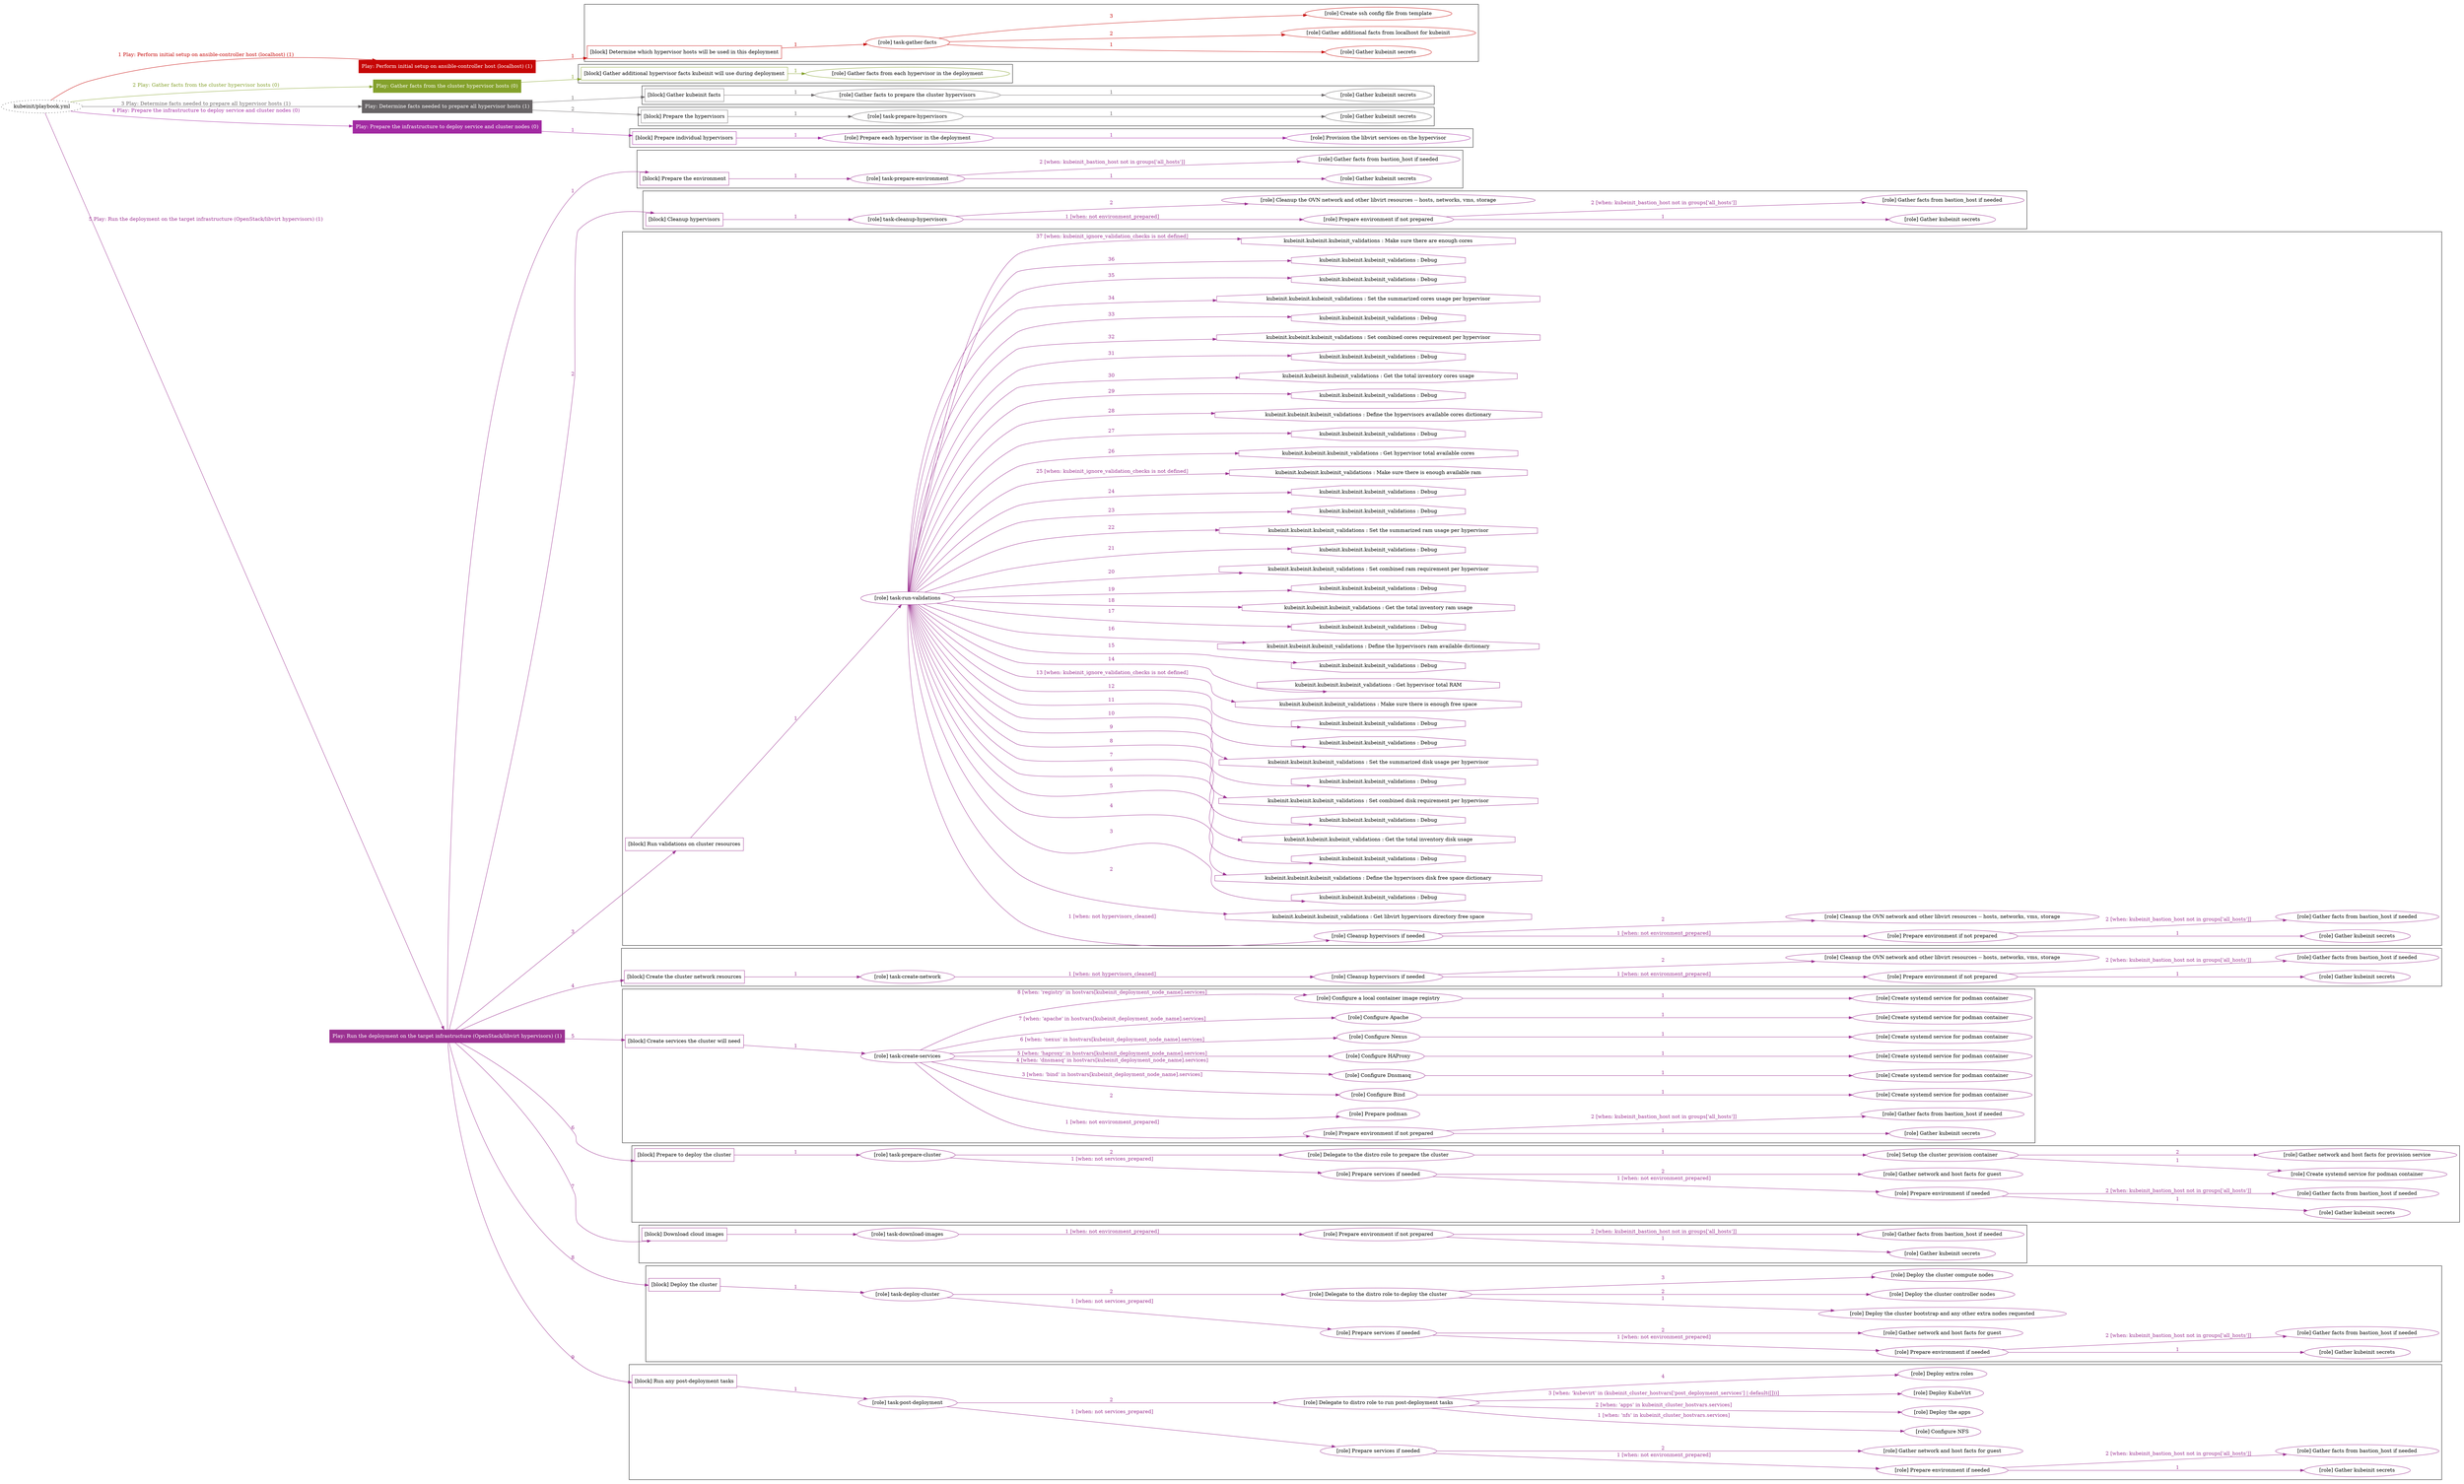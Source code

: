 digraph {
	graph [concentrate=true ordering=in rankdir=LR ratio=fill]
	edge [esep=5 sep=10]
	"kubeinit/playbook.yml" [URL="/home/runner/work/kubeinit/kubeinit/kubeinit/playbook.yml" id=playbook_6e7f930f style=dotted]
	"kubeinit/playbook.yml" -> play_36f87395 [label="1 Play: Perform initial setup on ansible-controller host (localhost) (1)" color="#c60606" fontcolor="#c60606" id=edge_play_36f87395 labeltooltip="1 Play: Perform initial setup on ansible-controller host (localhost) (1)" tooltip="1 Play: Perform initial setup on ansible-controller host (localhost) (1)"]
	subgraph "Play: Perform initial setup on ansible-controller host (localhost) (1)" {
		play_36f87395 [label="Play: Perform initial setup on ansible-controller host (localhost) (1)" URL="/home/runner/work/kubeinit/kubeinit/kubeinit/playbook.yml" color="#c60606" fontcolor="#ffffff" id=play_36f87395 shape=box style=filled tooltip=localhost]
		play_36f87395 -> block_3c118b7f [label=1 color="#c60606" fontcolor="#c60606" id=edge_block_3c118b7f labeltooltip=1 tooltip=1]
		subgraph cluster_block_3c118b7f {
			block_3c118b7f [label="[block] Determine which hypervisor hosts will be used in this deployment" URL="/home/runner/work/kubeinit/kubeinit/kubeinit/playbook.yml" color="#c60606" id=block_3c118b7f labeltooltip="Determine which hypervisor hosts will be used in this deployment" shape=box tooltip="Determine which hypervisor hosts will be used in this deployment"]
			block_3c118b7f -> role_aebfb163 [label="1 " color="#c60606" fontcolor="#c60606" id=edge_role_aebfb163 labeltooltip="1 " tooltip="1 "]
			subgraph "task-gather-facts" {
				role_aebfb163 [label="[role] task-gather-facts" URL="/home/runner/work/kubeinit/kubeinit/kubeinit/playbook.yml" color="#c60606" id=role_aebfb163 tooltip="task-gather-facts"]
				role_aebfb163 -> role_c3cab142 [label="1 " color="#c60606" fontcolor="#c60606" id=edge_role_c3cab142 labeltooltip="1 " tooltip="1 "]
				subgraph "Gather kubeinit secrets" {
					role_c3cab142 [label="[role] Gather kubeinit secrets" URL="/home/runner/.ansible/collections/ansible_collections/kubeinit/kubeinit/roles/kubeinit_prepare/tasks/build_hypervisors_group.yml" color="#c60606" id=role_c3cab142 tooltip="Gather kubeinit secrets"]
				}
				role_aebfb163 -> role_17c4b22e [label="2 " color="#c60606" fontcolor="#c60606" id=edge_role_17c4b22e labeltooltip="2 " tooltip="2 "]
				subgraph "Gather additional facts from localhost for kubeinit" {
					role_17c4b22e [label="[role] Gather additional facts from localhost for kubeinit" URL="/home/runner/.ansible/collections/ansible_collections/kubeinit/kubeinit/roles/kubeinit_prepare/tasks/build_hypervisors_group.yml" color="#c60606" id=role_17c4b22e tooltip="Gather additional facts from localhost for kubeinit"]
				}
				role_aebfb163 -> role_4af0ac07 [label="3 " color="#c60606" fontcolor="#c60606" id=edge_role_4af0ac07 labeltooltip="3 " tooltip="3 "]
				subgraph "Create ssh config file from template" {
					role_4af0ac07 [label="[role] Create ssh config file from template" URL="/home/runner/.ansible/collections/ansible_collections/kubeinit/kubeinit/roles/kubeinit_prepare/tasks/build_hypervisors_group.yml" color="#c60606" id=role_4af0ac07 tooltip="Create ssh config file from template"]
				}
			}
		}
	}
	"kubeinit/playbook.yml" -> play_fc17ccab [label="2 Play: Gather facts from the cluster hypervisor hosts (0)" color="#84a12b" fontcolor="#84a12b" id=edge_play_fc17ccab labeltooltip="2 Play: Gather facts from the cluster hypervisor hosts (0)" tooltip="2 Play: Gather facts from the cluster hypervisor hosts (0)"]
	subgraph "Play: Gather facts from the cluster hypervisor hosts (0)" {
		play_fc17ccab [label="Play: Gather facts from the cluster hypervisor hosts (0)" URL="/home/runner/work/kubeinit/kubeinit/kubeinit/playbook.yml" color="#84a12b" fontcolor="#ffffff" id=play_fc17ccab shape=box style=filled tooltip="Play: Gather facts from the cluster hypervisor hosts (0)"]
		play_fc17ccab -> block_5dcf1536 [label=1 color="#84a12b" fontcolor="#84a12b" id=edge_block_5dcf1536 labeltooltip=1 tooltip=1]
		subgraph cluster_block_5dcf1536 {
			block_5dcf1536 [label="[block] Gather additional hypervisor facts kubeinit will use during deployment" URL="/home/runner/work/kubeinit/kubeinit/kubeinit/playbook.yml" color="#84a12b" id=block_5dcf1536 labeltooltip="Gather additional hypervisor facts kubeinit will use during deployment" shape=box tooltip="Gather additional hypervisor facts kubeinit will use during deployment"]
			block_5dcf1536 -> role_7267a176 [label="1 " color="#84a12b" fontcolor="#84a12b" id=edge_role_7267a176 labeltooltip="1 " tooltip="1 "]
			subgraph "Gather facts from each hypervisor in the deployment" {
				role_7267a176 [label="[role] Gather facts from each hypervisor in the deployment" URL="/home/runner/work/kubeinit/kubeinit/kubeinit/playbook.yml" color="#84a12b" id=role_7267a176 tooltip="Gather facts from each hypervisor in the deployment"]
			}
		}
	}
	"kubeinit/playbook.yml" -> play_ad5ed593 [label="3 Play: Determine facts needed to prepare all hypervisor hosts (1)" color="#686466" fontcolor="#686466" id=edge_play_ad5ed593 labeltooltip="3 Play: Determine facts needed to prepare all hypervisor hosts (1)" tooltip="3 Play: Determine facts needed to prepare all hypervisor hosts (1)"]
	subgraph "Play: Determine facts needed to prepare all hypervisor hosts (1)" {
		play_ad5ed593 [label="Play: Determine facts needed to prepare all hypervisor hosts (1)" URL="/home/runner/work/kubeinit/kubeinit/kubeinit/playbook.yml" color="#686466" fontcolor="#ffffff" id=play_ad5ed593 shape=box style=filled tooltip=localhost]
		play_ad5ed593 -> block_bc5b770a [label=1 color="#686466" fontcolor="#686466" id=edge_block_bc5b770a labeltooltip=1 tooltip=1]
		subgraph cluster_block_bc5b770a {
			block_bc5b770a [label="[block] Gather kubeinit facts" URL="/home/runner/work/kubeinit/kubeinit/kubeinit/playbook.yml" color="#686466" id=block_bc5b770a labeltooltip="Gather kubeinit facts" shape=box tooltip="Gather kubeinit facts"]
			block_bc5b770a -> role_da09f96b [label="1 " color="#686466" fontcolor="#686466" id=edge_role_da09f96b labeltooltip="1 " tooltip="1 "]
			subgraph "Gather facts to prepare the cluster hypervisors" {
				role_da09f96b [label="[role] Gather facts to prepare the cluster hypervisors" URL="/home/runner/work/kubeinit/kubeinit/kubeinit/playbook.yml" color="#686466" id=role_da09f96b tooltip="Gather facts to prepare the cluster hypervisors"]
				role_da09f96b -> role_0f7ac655 [label="1 " color="#686466" fontcolor="#686466" id=edge_role_0f7ac655 labeltooltip="1 " tooltip="1 "]
				subgraph "Gather kubeinit secrets" {
					role_0f7ac655 [label="[role] Gather kubeinit secrets" URL="/home/runner/.ansible/collections/ansible_collections/kubeinit/kubeinit/roles/kubeinit_prepare/tasks/gather_kubeinit_facts.yml" color="#686466" id=role_0f7ac655 tooltip="Gather kubeinit secrets"]
				}
			}
		}
		play_ad5ed593 -> block_fa38dd4e [label=2 color="#686466" fontcolor="#686466" id=edge_block_fa38dd4e labeltooltip=2 tooltip=2]
		subgraph cluster_block_fa38dd4e {
			block_fa38dd4e [label="[block] Prepare the hypervisors" URL="/home/runner/work/kubeinit/kubeinit/kubeinit/playbook.yml" color="#686466" id=block_fa38dd4e labeltooltip="Prepare the hypervisors" shape=box tooltip="Prepare the hypervisors"]
			block_fa38dd4e -> role_b762a4c8 [label="1 " color="#686466" fontcolor="#686466" id=edge_role_b762a4c8 labeltooltip="1 " tooltip="1 "]
			subgraph "task-prepare-hypervisors" {
				role_b762a4c8 [label="[role] task-prepare-hypervisors" URL="/home/runner/work/kubeinit/kubeinit/kubeinit/playbook.yml" color="#686466" id=role_b762a4c8 tooltip="task-prepare-hypervisors"]
				role_b762a4c8 -> role_448826f4 [label="1 " color="#686466" fontcolor="#686466" id=edge_role_448826f4 labeltooltip="1 " tooltip="1 "]
				subgraph "Gather kubeinit secrets" {
					role_448826f4 [label="[role] Gather kubeinit secrets" URL="/home/runner/.ansible/collections/ansible_collections/kubeinit/kubeinit/roles/kubeinit_prepare/tasks/gather_kubeinit_facts.yml" color="#686466" id=role_448826f4 tooltip="Gather kubeinit secrets"]
				}
			}
		}
	}
	"kubeinit/playbook.yml" -> play_2d81c443 [label="4 Play: Prepare the infrastructure to deploy service and cluster nodes (0)" color="#a22aa2" fontcolor="#a22aa2" id=edge_play_2d81c443 labeltooltip="4 Play: Prepare the infrastructure to deploy service and cluster nodes (0)" tooltip="4 Play: Prepare the infrastructure to deploy service and cluster nodes (0)"]
	subgraph "Play: Prepare the infrastructure to deploy service and cluster nodes (0)" {
		play_2d81c443 [label="Play: Prepare the infrastructure to deploy service and cluster nodes (0)" URL="/home/runner/work/kubeinit/kubeinit/kubeinit/playbook.yml" color="#a22aa2" fontcolor="#ffffff" id=play_2d81c443 shape=box style=filled tooltip="Play: Prepare the infrastructure to deploy service and cluster nodes (0)"]
		play_2d81c443 -> block_ab14c824 [label=1 color="#a22aa2" fontcolor="#a22aa2" id=edge_block_ab14c824 labeltooltip=1 tooltip=1]
		subgraph cluster_block_ab14c824 {
			block_ab14c824 [label="[block] Prepare individual hypervisors" URL="/home/runner/work/kubeinit/kubeinit/kubeinit/playbook.yml" color="#a22aa2" id=block_ab14c824 labeltooltip="Prepare individual hypervisors" shape=box tooltip="Prepare individual hypervisors"]
			block_ab14c824 -> role_194e19ed [label="1 " color="#a22aa2" fontcolor="#a22aa2" id=edge_role_194e19ed labeltooltip="1 " tooltip="1 "]
			subgraph "Prepare each hypervisor in the deployment" {
				role_194e19ed [label="[role] Prepare each hypervisor in the deployment" URL="/home/runner/work/kubeinit/kubeinit/kubeinit/playbook.yml" color="#a22aa2" id=role_194e19ed tooltip="Prepare each hypervisor in the deployment"]
				role_194e19ed -> role_ba65de16 [label="1 " color="#a22aa2" fontcolor="#a22aa2" id=edge_role_ba65de16 labeltooltip="1 " tooltip="1 "]
				subgraph "Provision the libvirt services on the hypervisor" {
					role_ba65de16 [label="[role] Provision the libvirt services on the hypervisor" URL="/home/runner/.ansible/collections/ansible_collections/kubeinit/kubeinit/roles/kubeinit_prepare/tasks/prepare_hypervisor.yml" color="#a22aa2" id=role_ba65de16 tooltip="Provision the libvirt services on the hypervisor"]
				}
			}
		}
	}
	"kubeinit/playbook.yml" -> play_6854fb1b [label="5 Play: Run the deployment on the target infrastructure (OpenStack/libvirt hypervisors) (1)" color="#9b3191" fontcolor="#9b3191" id=edge_play_6854fb1b labeltooltip="5 Play: Run the deployment on the target infrastructure (OpenStack/libvirt hypervisors) (1)" tooltip="5 Play: Run the deployment on the target infrastructure (OpenStack/libvirt hypervisors) (1)"]
	subgraph "Play: Run the deployment on the target infrastructure (OpenStack/libvirt hypervisors) (1)" {
		play_6854fb1b [label="Play: Run the deployment on the target infrastructure (OpenStack/libvirt hypervisors) (1)" URL="/home/runner/work/kubeinit/kubeinit/kubeinit/playbook.yml" color="#9b3191" fontcolor="#ffffff" id=play_6854fb1b shape=box style=filled tooltip=localhost]
		play_6854fb1b -> block_cb1f2ae8 [label=1 color="#9b3191" fontcolor="#9b3191" id=edge_block_cb1f2ae8 labeltooltip=1 tooltip=1]
		subgraph cluster_block_cb1f2ae8 {
			block_cb1f2ae8 [label="[block] Prepare the environment" URL="/home/runner/work/kubeinit/kubeinit/kubeinit/playbook.yml" color="#9b3191" id=block_cb1f2ae8 labeltooltip="Prepare the environment" shape=box tooltip="Prepare the environment"]
			block_cb1f2ae8 -> role_71a7c622 [label="1 " color="#9b3191" fontcolor="#9b3191" id=edge_role_71a7c622 labeltooltip="1 " tooltip="1 "]
			subgraph "task-prepare-environment" {
				role_71a7c622 [label="[role] task-prepare-environment" URL="/home/runner/work/kubeinit/kubeinit/kubeinit/playbook.yml" color="#9b3191" id=role_71a7c622 tooltip="task-prepare-environment"]
				role_71a7c622 -> role_2856c2ba [label="1 " color="#9b3191" fontcolor="#9b3191" id=edge_role_2856c2ba labeltooltip="1 " tooltip="1 "]
				subgraph "Gather kubeinit secrets" {
					role_2856c2ba [label="[role] Gather kubeinit secrets" URL="/home/runner/.ansible/collections/ansible_collections/kubeinit/kubeinit/roles/kubeinit_prepare/tasks/gather_kubeinit_facts.yml" color="#9b3191" id=role_2856c2ba tooltip="Gather kubeinit secrets"]
				}
				role_71a7c622 -> role_fa4bffa0 [label="2 [when: kubeinit_bastion_host not in groups['all_hosts']]" color="#9b3191" fontcolor="#9b3191" id=edge_role_fa4bffa0 labeltooltip="2 [when: kubeinit_bastion_host not in groups['all_hosts']]" tooltip="2 [when: kubeinit_bastion_host not in groups['all_hosts']]"]
				subgraph "Gather facts from bastion_host if needed" {
					role_fa4bffa0 [label="[role] Gather facts from bastion_host if needed" URL="/home/runner/.ansible/collections/ansible_collections/kubeinit/kubeinit/roles/kubeinit_prepare/tasks/main.yml" color="#9b3191" id=role_fa4bffa0 tooltip="Gather facts from bastion_host if needed"]
				}
			}
		}
		play_6854fb1b -> block_c3555023 [label=2 color="#9b3191" fontcolor="#9b3191" id=edge_block_c3555023 labeltooltip=2 tooltip=2]
		subgraph cluster_block_c3555023 {
			block_c3555023 [label="[block] Cleanup hypervisors" URL="/home/runner/work/kubeinit/kubeinit/kubeinit/playbook.yml" color="#9b3191" id=block_c3555023 labeltooltip="Cleanup hypervisors" shape=box tooltip="Cleanup hypervisors"]
			block_c3555023 -> role_8bebb897 [label="1 " color="#9b3191" fontcolor="#9b3191" id=edge_role_8bebb897 labeltooltip="1 " tooltip="1 "]
			subgraph "task-cleanup-hypervisors" {
				role_8bebb897 [label="[role] task-cleanup-hypervisors" URL="/home/runner/work/kubeinit/kubeinit/kubeinit/playbook.yml" color="#9b3191" id=role_8bebb897 tooltip="task-cleanup-hypervisors"]
				role_8bebb897 -> role_4abdadb7 [label="1 [when: not environment_prepared]" color="#9b3191" fontcolor="#9b3191" id=edge_role_4abdadb7 labeltooltip="1 [when: not environment_prepared]" tooltip="1 [when: not environment_prepared]"]
				subgraph "Prepare environment if not prepared" {
					role_4abdadb7 [label="[role] Prepare environment if not prepared" URL="/home/runner/.ansible/collections/ansible_collections/kubeinit/kubeinit/roles/kubeinit_libvirt/tasks/cleanup_hypervisors.yml" color="#9b3191" id=role_4abdadb7 tooltip="Prepare environment if not prepared"]
					role_4abdadb7 -> role_4a210c23 [label="1 " color="#9b3191" fontcolor="#9b3191" id=edge_role_4a210c23 labeltooltip="1 " tooltip="1 "]
					subgraph "Gather kubeinit secrets" {
						role_4a210c23 [label="[role] Gather kubeinit secrets" URL="/home/runner/.ansible/collections/ansible_collections/kubeinit/kubeinit/roles/kubeinit_prepare/tasks/gather_kubeinit_facts.yml" color="#9b3191" id=role_4a210c23 tooltip="Gather kubeinit secrets"]
					}
					role_4abdadb7 -> role_b2891fcb [label="2 [when: kubeinit_bastion_host not in groups['all_hosts']]" color="#9b3191" fontcolor="#9b3191" id=edge_role_b2891fcb labeltooltip="2 [when: kubeinit_bastion_host not in groups['all_hosts']]" tooltip="2 [when: kubeinit_bastion_host not in groups['all_hosts']]"]
					subgraph "Gather facts from bastion_host if needed" {
						role_b2891fcb [label="[role] Gather facts from bastion_host if needed" URL="/home/runner/.ansible/collections/ansible_collections/kubeinit/kubeinit/roles/kubeinit_prepare/tasks/main.yml" color="#9b3191" id=role_b2891fcb tooltip="Gather facts from bastion_host if needed"]
					}
				}
				role_8bebb897 -> role_f8c5ccde [label="2 " color="#9b3191" fontcolor="#9b3191" id=edge_role_f8c5ccde labeltooltip="2 " tooltip="2 "]
				subgraph "Cleanup the OVN network and other libvirt resources -- hosts, networks, vms, storage" {
					role_f8c5ccde [label="[role] Cleanup the OVN network and other libvirt resources -- hosts, networks, vms, storage" URL="/home/runner/.ansible/collections/ansible_collections/kubeinit/kubeinit/roles/kubeinit_libvirt/tasks/cleanup_hypervisors.yml" color="#9b3191" id=role_f8c5ccde tooltip="Cleanup the OVN network and other libvirt resources -- hosts, networks, vms, storage"]
				}
			}
		}
		play_6854fb1b -> block_7b393710 [label=3 color="#9b3191" fontcolor="#9b3191" id=edge_block_7b393710 labeltooltip=3 tooltip=3]
		subgraph cluster_block_7b393710 {
			block_7b393710 [label="[block] Run validations on cluster resources" URL="/home/runner/work/kubeinit/kubeinit/kubeinit/playbook.yml" color="#9b3191" id=block_7b393710 labeltooltip="Run validations on cluster resources" shape=box tooltip="Run validations on cluster resources"]
			block_7b393710 -> role_e814c01a [label="1 " color="#9b3191" fontcolor="#9b3191" id=edge_role_e814c01a labeltooltip="1 " tooltip="1 "]
			subgraph "task-run-validations" {
				role_e814c01a [label="[role] task-run-validations" URL="/home/runner/work/kubeinit/kubeinit/kubeinit/playbook.yml" color="#9b3191" id=role_e814c01a tooltip="task-run-validations"]
				role_e814c01a -> role_3812b4bc [label="1 [when: not hypervisors_cleaned]" color="#9b3191" fontcolor="#9b3191" id=edge_role_3812b4bc labeltooltip="1 [when: not hypervisors_cleaned]" tooltip="1 [when: not hypervisors_cleaned]"]
				subgraph "Cleanup hypervisors if needed" {
					role_3812b4bc [label="[role] Cleanup hypervisors if needed" URL="/home/runner/.ansible/collections/ansible_collections/kubeinit/kubeinit/roles/kubeinit_validations/tasks/main.yml" color="#9b3191" id=role_3812b4bc tooltip="Cleanup hypervisors if needed"]
					role_3812b4bc -> role_994de2a5 [label="1 [when: not environment_prepared]" color="#9b3191" fontcolor="#9b3191" id=edge_role_994de2a5 labeltooltip="1 [when: not environment_prepared]" tooltip="1 [when: not environment_prepared]"]
					subgraph "Prepare environment if not prepared" {
						role_994de2a5 [label="[role] Prepare environment if not prepared" URL="/home/runner/.ansible/collections/ansible_collections/kubeinit/kubeinit/roles/kubeinit_libvirt/tasks/cleanup_hypervisors.yml" color="#9b3191" id=role_994de2a5 tooltip="Prepare environment if not prepared"]
						role_994de2a5 -> role_b5ed77f0 [label="1 " color="#9b3191" fontcolor="#9b3191" id=edge_role_b5ed77f0 labeltooltip="1 " tooltip="1 "]
						subgraph "Gather kubeinit secrets" {
							role_b5ed77f0 [label="[role] Gather kubeinit secrets" URL="/home/runner/.ansible/collections/ansible_collections/kubeinit/kubeinit/roles/kubeinit_prepare/tasks/gather_kubeinit_facts.yml" color="#9b3191" id=role_b5ed77f0 tooltip="Gather kubeinit secrets"]
						}
						role_994de2a5 -> role_da9a8ec6 [label="2 [when: kubeinit_bastion_host not in groups['all_hosts']]" color="#9b3191" fontcolor="#9b3191" id=edge_role_da9a8ec6 labeltooltip="2 [when: kubeinit_bastion_host not in groups['all_hosts']]" tooltip="2 [when: kubeinit_bastion_host not in groups['all_hosts']]"]
						subgraph "Gather facts from bastion_host if needed" {
							role_da9a8ec6 [label="[role] Gather facts from bastion_host if needed" URL="/home/runner/.ansible/collections/ansible_collections/kubeinit/kubeinit/roles/kubeinit_prepare/tasks/main.yml" color="#9b3191" id=role_da9a8ec6 tooltip="Gather facts from bastion_host if needed"]
						}
					}
					role_3812b4bc -> role_5a0796e5 [label="2 " color="#9b3191" fontcolor="#9b3191" id=edge_role_5a0796e5 labeltooltip="2 " tooltip="2 "]
					subgraph "Cleanup the OVN network and other libvirt resources -- hosts, networks, vms, storage" {
						role_5a0796e5 [label="[role] Cleanup the OVN network and other libvirt resources -- hosts, networks, vms, storage" URL="/home/runner/.ansible/collections/ansible_collections/kubeinit/kubeinit/roles/kubeinit_libvirt/tasks/cleanup_hypervisors.yml" color="#9b3191" id=role_5a0796e5 tooltip="Cleanup the OVN network and other libvirt resources -- hosts, networks, vms, storage"]
					}
				}
				task_f61f9643 [label="kubeinit.kubeinit.kubeinit_validations : Get libvirt hypervisors directory free space" URL="/home/runner/.ansible/collections/ansible_collections/kubeinit/kubeinit/roles/kubeinit_validations/tasks/10_libvirt_free_space.yml" color="#9b3191" id=task_f61f9643 shape=octagon tooltip="kubeinit.kubeinit.kubeinit_validations : Get libvirt hypervisors directory free space"]
				role_e814c01a -> task_f61f9643 [label="2 " color="#9b3191" fontcolor="#9b3191" id=edge_task_f61f9643 labeltooltip="2 " tooltip="2 "]
				task_220532e9 [label="kubeinit.kubeinit.kubeinit_validations : Debug" URL="/home/runner/.ansible/collections/ansible_collections/kubeinit/kubeinit/roles/kubeinit_validations/tasks/10_libvirt_free_space.yml" color="#9b3191" id=task_220532e9 shape=octagon tooltip="kubeinit.kubeinit.kubeinit_validations : Debug"]
				role_e814c01a -> task_220532e9 [label="3 " color="#9b3191" fontcolor="#9b3191" id=edge_task_220532e9 labeltooltip="3 " tooltip="3 "]
				task_a1f90aa6 [label="kubeinit.kubeinit.kubeinit_validations : Define the hypervisors disk free space dictionary" URL="/home/runner/.ansible/collections/ansible_collections/kubeinit/kubeinit/roles/kubeinit_validations/tasks/10_libvirt_free_space.yml" color="#9b3191" id=task_a1f90aa6 shape=octagon tooltip="kubeinit.kubeinit.kubeinit_validations : Define the hypervisors disk free space dictionary"]
				role_e814c01a -> task_a1f90aa6 [label="4 " color="#9b3191" fontcolor="#9b3191" id=edge_task_a1f90aa6 labeltooltip="4 " tooltip="4 "]
				task_c6a84639 [label="kubeinit.kubeinit.kubeinit_validations : Debug" URL="/home/runner/.ansible/collections/ansible_collections/kubeinit/kubeinit/roles/kubeinit_validations/tasks/10_libvirt_free_space.yml" color="#9b3191" id=task_c6a84639 shape=octagon tooltip="kubeinit.kubeinit.kubeinit_validations : Debug"]
				role_e814c01a -> task_c6a84639 [label="5 " color="#9b3191" fontcolor="#9b3191" id=edge_task_c6a84639 labeltooltip="5 " tooltip="5 "]
				task_ff6ce682 [label="kubeinit.kubeinit.kubeinit_validations : Get the total inventory disk usage" URL="/home/runner/.ansible/collections/ansible_collections/kubeinit/kubeinit/roles/kubeinit_validations/tasks/10_libvirt_free_space.yml" color="#9b3191" id=task_ff6ce682 shape=octagon tooltip="kubeinit.kubeinit.kubeinit_validations : Get the total inventory disk usage"]
				role_e814c01a -> task_ff6ce682 [label="6 " color="#9b3191" fontcolor="#9b3191" id=edge_task_ff6ce682 labeltooltip="6 " tooltip="6 "]
				task_78c3aadd [label="kubeinit.kubeinit.kubeinit_validations : Debug" URL="/home/runner/.ansible/collections/ansible_collections/kubeinit/kubeinit/roles/kubeinit_validations/tasks/10_libvirt_free_space.yml" color="#9b3191" id=task_78c3aadd shape=octagon tooltip="kubeinit.kubeinit.kubeinit_validations : Debug"]
				role_e814c01a -> task_78c3aadd [label="7 " color="#9b3191" fontcolor="#9b3191" id=edge_task_78c3aadd labeltooltip="7 " tooltip="7 "]
				task_ca1ea293 [label="kubeinit.kubeinit.kubeinit_validations : Set combined disk requirement per hypervisor" URL="/home/runner/.ansible/collections/ansible_collections/kubeinit/kubeinit/roles/kubeinit_validations/tasks/10_libvirt_free_space.yml" color="#9b3191" id=task_ca1ea293 shape=octagon tooltip="kubeinit.kubeinit.kubeinit_validations : Set combined disk requirement per hypervisor"]
				role_e814c01a -> task_ca1ea293 [label="8 " color="#9b3191" fontcolor="#9b3191" id=edge_task_ca1ea293 labeltooltip="8 " tooltip="8 "]
				task_04bc06a5 [label="kubeinit.kubeinit.kubeinit_validations : Debug" URL="/home/runner/.ansible/collections/ansible_collections/kubeinit/kubeinit/roles/kubeinit_validations/tasks/10_libvirt_free_space.yml" color="#9b3191" id=task_04bc06a5 shape=octagon tooltip="kubeinit.kubeinit.kubeinit_validations : Debug"]
				role_e814c01a -> task_04bc06a5 [label="9 " color="#9b3191" fontcolor="#9b3191" id=edge_task_04bc06a5 labeltooltip="9 " tooltip="9 "]
				task_c59f386e [label="kubeinit.kubeinit.kubeinit_validations : Set the summarized disk usage per hypervisor" URL="/home/runner/.ansible/collections/ansible_collections/kubeinit/kubeinit/roles/kubeinit_validations/tasks/10_libvirt_free_space.yml" color="#9b3191" id=task_c59f386e shape=octagon tooltip="kubeinit.kubeinit.kubeinit_validations : Set the summarized disk usage per hypervisor"]
				role_e814c01a -> task_c59f386e [label="10 " color="#9b3191" fontcolor="#9b3191" id=edge_task_c59f386e labeltooltip="10 " tooltip="10 "]
				task_0cf9d6a8 [label="kubeinit.kubeinit.kubeinit_validations : Debug" URL="/home/runner/.ansible/collections/ansible_collections/kubeinit/kubeinit/roles/kubeinit_validations/tasks/10_libvirt_free_space.yml" color="#9b3191" id=task_0cf9d6a8 shape=octagon tooltip="kubeinit.kubeinit.kubeinit_validations : Debug"]
				role_e814c01a -> task_0cf9d6a8 [label="11 " color="#9b3191" fontcolor="#9b3191" id=edge_task_0cf9d6a8 labeltooltip="11 " tooltip="11 "]
				task_ddcdba6a [label="kubeinit.kubeinit.kubeinit_validations : Debug" URL="/home/runner/.ansible/collections/ansible_collections/kubeinit/kubeinit/roles/kubeinit_validations/tasks/10_libvirt_free_space.yml" color="#9b3191" id=task_ddcdba6a shape=octagon tooltip="kubeinit.kubeinit.kubeinit_validations : Debug"]
				role_e814c01a -> task_ddcdba6a [label="12 " color="#9b3191" fontcolor="#9b3191" id=edge_task_ddcdba6a labeltooltip="12 " tooltip="12 "]
				task_504df776 [label="kubeinit.kubeinit.kubeinit_validations : Make sure there is enough free space" URL="/home/runner/.ansible/collections/ansible_collections/kubeinit/kubeinit/roles/kubeinit_validations/tasks/10_libvirt_free_space.yml" color="#9b3191" id=task_504df776 shape=octagon tooltip="kubeinit.kubeinit.kubeinit_validations : Make sure there is enough free space"]
				role_e814c01a -> task_504df776 [label="13 [when: kubeinit_ignore_validation_checks is not defined]" color="#9b3191" fontcolor="#9b3191" id=edge_task_504df776 labeltooltip="13 [when: kubeinit_ignore_validation_checks is not defined]" tooltip="13 [when: kubeinit_ignore_validation_checks is not defined]"]
				task_dbda9dc8 [label="kubeinit.kubeinit.kubeinit_validations : Get hypervisor total RAM" URL="/home/runner/.ansible/collections/ansible_collections/kubeinit/kubeinit/roles/kubeinit_validations/tasks/20_libvirt_available_ram.yml" color="#9b3191" id=task_dbda9dc8 shape=octagon tooltip="kubeinit.kubeinit.kubeinit_validations : Get hypervisor total RAM"]
				role_e814c01a -> task_dbda9dc8 [label="14 " color="#9b3191" fontcolor="#9b3191" id=edge_task_dbda9dc8 labeltooltip="14 " tooltip="14 "]
				task_5b98369a [label="kubeinit.kubeinit.kubeinit_validations : Debug" URL="/home/runner/.ansible/collections/ansible_collections/kubeinit/kubeinit/roles/kubeinit_validations/tasks/20_libvirt_available_ram.yml" color="#9b3191" id=task_5b98369a shape=octagon tooltip="kubeinit.kubeinit.kubeinit_validations : Debug"]
				role_e814c01a -> task_5b98369a [label="15 " color="#9b3191" fontcolor="#9b3191" id=edge_task_5b98369a labeltooltip="15 " tooltip="15 "]
				task_d5825ed3 [label="kubeinit.kubeinit.kubeinit_validations : Define the hypervisors ram available dictionary" URL="/home/runner/.ansible/collections/ansible_collections/kubeinit/kubeinit/roles/kubeinit_validations/tasks/20_libvirt_available_ram.yml" color="#9b3191" id=task_d5825ed3 shape=octagon tooltip="kubeinit.kubeinit.kubeinit_validations : Define the hypervisors ram available dictionary"]
				role_e814c01a -> task_d5825ed3 [label="16 " color="#9b3191" fontcolor="#9b3191" id=edge_task_d5825ed3 labeltooltip="16 " tooltip="16 "]
				task_5148f909 [label="kubeinit.kubeinit.kubeinit_validations : Debug" URL="/home/runner/.ansible/collections/ansible_collections/kubeinit/kubeinit/roles/kubeinit_validations/tasks/20_libvirt_available_ram.yml" color="#9b3191" id=task_5148f909 shape=octagon tooltip="kubeinit.kubeinit.kubeinit_validations : Debug"]
				role_e814c01a -> task_5148f909 [label="17 " color="#9b3191" fontcolor="#9b3191" id=edge_task_5148f909 labeltooltip="17 " tooltip="17 "]
				task_c84ee0a4 [label="kubeinit.kubeinit.kubeinit_validations : Get the total inventory ram usage" URL="/home/runner/.ansible/collections/ansible_collections/kubeinit/kubeinit/roles/kubeinit_validations/tasks/20_libvirt_available_ram.yml" color="#9b3191" id=task_c84ee0a4 shape=octagon tooltip="kubeinit.kubeinit.kubeinit_validations : Get the total inventory ram usage"]
				role_e814c01a -> task_c84ee0a4 [label="18 " color="#9b3191" fontcolor="#9b3191" id=edge_task_c84ee0a4 labeltooltip="18 " tooltip="18 "]
				task_ef4154c2 [label="kubeinit.kubeinit.kubeinit_validations : Debug" URL="/home/runner/.ansible/collections/ansible_collections/kubeinit/kubeinit/roles/kubeinit_validations/tasks/20_libvirt_available_ram.yml" color="#9b3191" id=task_ef4154c2 shape=octagon tooltip="kubeinit.kubeinit.kubeinit_validations : Debug"]
				role_e814c01a -> task_ef4154c2 [label="19 " color="#9b3191" fontcolor="#9b3191" id=edge_task_ef4154c2 labeltooltip="19 " tooltip="19 "]
				task_fb997b8a [label="kubeinit.kubeinit.kubeinit_validations : Set combined ram requirement per hypervisor" URL="/home/runner/.ansible/collections/ansible_collections/kubeinit/kubeinit/roles/kubeinit_validations/tasks/20_libvirt_available_ram.yml" color="#9b3191" id=task_fb997b8a shape=octagon tooltip="kubeinit.kubeinit.kubeinit_validations : Set combined ram requirement per hypervisor"]
				role_e814c01a -> task_fb997b8a [label="20 " color="#9b3191" fontcolor="#9b3191" id=edge_task_fb997b8a labeltooltip="20 " tooltip="20 "]
				task_f141b71f [label="kubeinit.kubeinit.kubeinit_validations : Debug" URL="/home/runner/.ansible/collections/ansible_collections/kubeinit/kubeinit/roles/kubeinit_validations/tasks/20_libvirt_available_ram.yml" color="#9b3191" id=task_f141b71f shape=octagon tooltip="kubeinit.kubeinit.kubeinit_validations : Debug"]
				role_e814c01a -> task_f141b71f [label="21 " color="#9b3191" fontcolor="#9b3191" id=edge_task_f141b71f labeltooltip="21 " tooltip="21 "]
				task_af9e4b2f [label="kubeinit.kubeinit.kubeinit_validations : Set the summarized ram usage per hypervisor" URL="/home/runner/.ansible/collections/ansible_collections/kubeinit/kubeinit/roles/kubeinit_validations/tasks/20_libvirt_available_ram.yml" color="#9b3191" id=task_af9e4b2f shape=octagon tooltip="kubeinit.kubeinit.kubeinit_validations : Set the summarized ram usage per hypervisor"]
				role_e814c01a -> task_af9e4b2f [label="22 " color="#9b3191" fontcolor="#9b3191" id=edge_task_af9e4b2f labeltooltip="22 " tooltip="22 "]
				task_f00444cb [label="kubeinit.kubeinit.kubeinit_validations : Debug" URL="/home/runner/.ansible/collections/ansible_collections/kubeinit/kubeinit/roles/kubeinit_validations/tasks/20_libvirt_available_ram.yml" color="#9b3191" id=task_f00444cb shape=octagon tooltip="kubeinit.kubeinit.kubeinit_validations : Debug"]
				role_e814c01a -> task_f00444cb [label="23 " color="#9b3191" fontcolor="#9b3191" id=edge_task_f00444cb labeltooltip="23 " tooltip="23 "]
				task_64bb78d1 [label="kubeinit.kubeinit.kubeinit_validations : Debug" URL="/home/runner/.ansible/collections/ansible_collections/kubeinit/kubeinit/roles/kubeinit_validations/tasks/20_libvirt_available_ram.yml" color="#9b3191" id=task_64bb78d1 shape=octagon tooltip="kubeinit.kubeinit.kubeinit_validations : Debug"]
				role_e814c01a -> task_64bb78d1 [label="24 " color="#9b3191" fontcolor="#9b3191" id=edge_task_64bb78d1 labeltooltip="24 " tooltip="24 "]
				task_4fa7857d [label="kubeinit.kubeinit.kubeinit_validations : Make sure there is enough available ram" URL="/home/runner/.ansible/collections/ansible_collections/kubeinit/kubeinit/roles/kubeinit_validations/tasks/20_libvirt_available_ram.yml" color="#9b3191" id=task_4fa7857d shape=octagon tooltip="kubeinit.kubeinit.kubeinit_validations : Make sure there is enough available ram"]
				role_e814c01a -> task_4fa7857d [label="25 [when: kubeinit_ignore_validation_checks is not defined]" color="#9b3191" fontcolor="#9b3191" id=edge_task_4fa7857d labeltooltip="25 [when: kubeinit_ignore_validation_checks is not defined]" tooltip="25 [when: kubeinit_ignore_validation_checks is not defined]"]
				task_d9a78b2b [label="kubeinit.kubeinit.kubeinit_validations : Get hypervisor total available cores" URL="/home/runner/.ansible/collections/ansible_collections/kubeinit/kubeinit/roles/kubeinit_validations/tasks/30_libvirt_check_cpu_cores.yml" color="#9b3191" id=task_d9a78b2b shape=octagon tooltip="kubeinit.kubeinit.kubeinit_validations : Get hypervisor total available cores"]
				role_e814c01a -> task_d9a78b2b [label="26 " color="#9b3191" fontcolor="#9b3191" id=edge_task_d9a78b2b labeltooltip="26 " tooltip="26 "]
				task_eca39176 [label="kubeinit.kubeinit.kubeinit_validations : Debug" URL="/home/runner/.ansible/collections/ansible_collections/kubeinit/kubeinit/roles/kubeinit_validations/tasks/30_libvirt_check_cpu_cores.yml" color="#9b3191" id=task_eca39176 shape=octagon tooltip="kubeinit.kubeinit.kubeinit_validations : Debug"]
				role_e814c01a -> task_eca39176 [label="27 " color="#9b3191" fontcolor="#9b3191" id=edge_task_eca39176 labeltooltip="27 " tooltip="27 "]
				task_b4f23942 [label="kubeinit.kubeinit.kubeinit_validations : Define the hypervisors available cores dictionary" URL="/home/runner/.ansible/collections/ansible_collections/kubeinit/kubeinit/roles/kubeinit_validations/tasks/30_libvirt_check_cpu_cores.yml" color="#9b3191" id=task_b4f23942 shape=octagon tooltip="kubeinit.kubeinit.kubeinit_validations : Define the hypervisors available cores dictionary"]
				role_e814c01a -> task_b4f23942 [label="28 " color="#9b3191" fontcolor="#9b3191" id=edge_task_b4f23942 labeltooltip="28 " tooltip="28 "]
				task_7d6dac88 [label="kubeinit.kubeinit.kubeinit_validations : Debug" URL="/home/runner/.ansible/collections/ansible_collections/kubeinit/kubeinit/roles/kubeinit_validations/tasks/30_libvirt_check_cpu_cores.yml" color="#9b3191" id=task_7d6dac88 shape=octagon tooltip="kubeinit.kubeinit.kubeinit_validations : Debug"]
				role_e814c01a -> task_7d6dac88 [label="29 " color="#9b3191" fontcolor="#9b3191" id=edge_task_7d6dac88 labeltooltip="29 " tooltip="29 "]
				task_e6ff7d88 [label="kubeinit.kubeinit.kubeinit_validations : Get the total inventory cores usage" URL="/home/runner/.ansible/collections/ansible_collections/kubeinit/kubeinit/roles/kubeinit_validations/tasks/30_libvirt_check_cpu_cores.yml" color="#9b3191" id=task_e6ff7d88 shape=octagon tooltip="kubeinit.kubeinit.kubeinit_validations : Get the total inventory cores usage"]
				role_e814c01a -> task_e6ff7d88 [label="30 " color="#9b3191" fontcolor="#9b3191" id=edge_task_e6ff7d88 labeltooltip="30 " tooltip="30 "]
				task_e83340f1 [label="kubeinit.kubeinit.kubeinit_validations : Debug" URL="/home/runner/.ansible/collections/ansible_collections/kubeinit/kubeinit/roles/kubeinit_validations/tasks/30_libvirt_check_cpu_cores.yml" color="#9b3191" id=task_e83340f1 shape=octagon tooltip="kubeinit.kubeinit.kubeinit_validations : Debug"]
				role_e814c01a -> task_e83340f1 [label="31 " color="#9b3191" fontcolor="#9b3191" id=edge_task_e83340f1 labeltooltip="31 " tooltip="31 "]
				task_e97985f4 [label="kubeinit.kubeinit.kubeinit_validations : Set combined cores requirement per hypervisor" URL="/home/runner/.ansible/collections/ansible_collections/kubeinit/kubeinit/roles/kubeinit_validations/tasks/30_libvirt_check_cpu_cores.yml" color="#9b3191" id=task_e97985f4 shape=octagon tooltip="kubeinit.kubeinit.kubeinit_validations : Set combined cores requirement per hypervisor"]
				role_e814c01a -> task_e97985f4 [label="32 " color="#9b3191" fontcolor="#9b3191" id=edge_task_e97985f4 labeltooltip="32 " tooltip="32 "]
				task_69c08fc1 [label="kubeinit.kubeinit.kubeinit_validations : Debug" URL="/home/runner/.ansible/collections/ansible_collections/kubeinit/kubeinit/roles/kubeinit_validations/tasks/30_libvirt_check_cpu_cores.yml" color="#9b3191" id=task_69c08fc1 shape=octagon tooltip="kubeinit.kubeinit.kubeinit_validations : Debug"]
				role_e814c01a -> task_69c08fc1 [label="33 " color="#9b3191" fontcolor="#9b3191" id=edge_task_69c08fc1 labeltooltip="33 " tooltip="33 "]
				task_b6237d01 [label="kubeinit.kubeinit.kubeinit_validations : Set the summarized cores usage per hypervisor" URL="/home/runner/.ansible/collections/ansible_collections/kubeinit/kubeinit/roles/kubeinit_validations/tasks/30_libvirt_check_cpu_cores.yml" color="#9b3191" id=task_b6237d01 shape=octagon tooltip="kubeinit.kubeinit.kubeinit_validations : Set the summarized cores usage per hypervisor"]
				role_e814c01a -> task_b6237d01 [label="34 " color="#9b3191" fontcolor="#9b3191" id=edge_task_b6237d01 labeltooltip="34 " tooltip="34 "]
				task_385b4e7c [label="kubeinit.kubeinit.kubeinit_validations : Debug" URL="/home/runner/.ansible/collections/ansible_collections/kubeinit/kubeinit/roles/kubeinit_validations/tasks/30_libvirt_check_cpu_cores.yml" color="#9b3191" id=task_385b4e7c shape=octagon tooltip="kubeinit.kubeinit.kubeinit_validations : Debug"]
				role_e814c01a -> task_385b4e7c [label="35 " color="#9b3191" fontcolor="#9b3191" id=edge_task_385b4e7c labeltooltip="35 " tooltip="35 "]
				task_d61eafc7 [label="kubeinit.kubeinit.kubeinit_validations : Debug" URL="/home/runner/.ansible/collections/ansible_collections/kubeinit/kubeinit/roles/kubeinit_validations/tasks/30_libvirt_check_cpu_cores.yml" color="#9b3191" id=task_d61eafc7 shape=octagon tooltip="kubeinit.kubeinit.kubeinit_validations : Debug"]
				role_e814c01a -> task_d61eafc7 [label="36 " color="#9b3191" fontcolor="#9b3191" id=edge_task_d61eafc7 labeltooltip="36 " tooltip="36 "]
				task_fb559184 [label="kubeinit.kubeinit.kubeinit_validations : Make sure there are enough cores" URL="/home/runner/.ansible/collections/ansible_collections/kubeinit/kubeinit/roles/kubeinit_validations/tasks/30_libvirt_check_cpu_cores.yml" color="#9b3191" id=task_fb559184 shape=octagon tooltip="kubeinit.kubeinit.kubeinit_validations : Make sure there are enough cores"]
				role_e814c01a -> task_fb559184 [label="37 [when: kubeinit_ignore_validation_checks is not defined]" color="#9b3191" fontcolor="#9b3191" id=edge_task_fb559184 labeltooltip="37 [when: kubeinit_ignore_validation_checks is not defined]" tooltip="37 [when: kubeinit_ignore_validation_checks is not defined]"]
			}
		}
		play_6854fb1b -> block_0085a348 [label=4 color="#9b3191" fontcolor="#9b3191" id=edge_block_0085a348 labeltooltip=4 tooltip=4]
		subgraph cluster_block_0085a348 {
			block_0085a348 [label="[block] Create the cluster network resources" URL="/home/runner/work/kubeinit/kubeinit/kubeinit/playbook.yml" color="#9b3191" id=block_0085a348 labeltooltip="Create the cluster network resources" shape=box tooltip="Create the cluster network resources"]
			block_0085a348 -> role_a48fe372 [label="1 " color="#9b3191" fontcolor="#9b3191" id=edge_role_a48fe372 labeltooltip="1 " tooltip="1 "]
			subgraph "task-create-network" {
				role_a48fe372 [label="[role] task-create-network" URL="/home/runner/work/kubeinit/kubeinit/kubeinit/playbook.yml" color="#9b3191" id=role_a48fe372 tooltip="task-create-network"]
				role_a48fe372 -> role_78c906bf [label="1 [when: not hypervisors_cleaned]" color="#9b3191" fontcolor="#9b3191" id=edge_role_78c906bf labeltooltip="1 [when: not hypervisors_cleaned]" tooltip="1 [when: not hypervisors_cleaned]"]
				subgraph "Cleanup hypervisors if needed" {
					role_78c906bf [label="[role] Cleanup hypervisors if needed" URL="/home/runner/.ansible/collections/ansible_collections/kubeinit/kubeinit/roles/kubeinit_libvirt/tasks/create_network.yml" color="#9b3191" id=role_78c906bf tooltip="Cleanup hypervisors if needed"]
					role_78c906bf -> role_6e213b8a [label="1 [when: not environment_prepared]" color="#9b3191" fontcolor="#9b3191" id=edge_role_6e213b8a labeltooltip="1 [when: not environment_prepared]" tooltip="1 [when: not environment_prepared]"]
					subgraph "Prepare environment if not prepared" {
						role_6e213b8a [label="[role] Prepare environment if not prepared" URL="/home/runner/.ansible/collections/ansible_collections/kubeinit/kubeinit/roles/kubeinit_libvirt/tasks/cleanup_hypervisors.yml" color="#9b3191" id=role_6e213b8a tooltip="Prepare environment if not prepared"]
						role_6e213b8a -> role_e7d30968 [label="1 " color="#9b3191" fontcolor="#9b3191" id=edge_role_e7d30968 labeltooltip="1 " tooltip="1 "]
						subgraph "Gather kubeinit secrets" {
							role_e7d30968 [label="[role] Gather kubeinit secrets" URL="/home/runner/.ansible/collections/ansible_collections/kubeinit/kubeinit/roles/kubeinit_prepare/tasks/gather_kubeinit_facts.yml" color="#9b3191" id=role_e7d30968 tooltip="Gather kubeinit secrets"]
						}
						role_6e213b8a -> role_982f8167 [label="2 [when: kubeinit_bastion_host not in groups['all_hosts']]" color="#9b3191" fontcolor="#9b3191" id=edge_role_982f8167 labeltooltip="2 [when: kubeinit_bastion_host not in groups['all_hosts']]" tooltip="2 [when: kubeinit_bastion_host not in groups['all_hosts']]"]
						subgraph "Gather facts from bastion_host if needed" {
							role_982f8167 [label="[role] Gather facts from bastion_host if needed" URL="/home/runner/.ansible/collections/ansible_collections/kubeinit/kubeinit/roles/kubeinit_prepare/tasks/main.yml" color="#9b3191" id=role_982f8167 tooltip="Gather facts from bastion_host if needed"]
						}
					}
					role_78c906bf -> role_95283622 [label="2 " color="#9b3191" fontcolor="#9b3191" id=edge_role_95283622 labeltooltip="2 " tooltip="2 "]
					subgraph "Cleanup the OVN network and other libvirt resources -- hosts, networks, vms, storage" {
						role_95283622 [label="[role] Cleanup the OVN network and other libvirt resources -- hosts, networks, vms, storage" URL="/home/runner/.ansible/collections/ansible_collections/kubeinit/kubeinit/roles/kubeinit_libvirt/tasks/cleanup_hypervisors.yml" color="#9b3191" id=role_95283622 tooltip="Cleanup the OVN network and other libvirt resources -- hosts, networks, vms, storage"]
					}
				}
			}
		}
		play_6854fb1b -> block_23a322cd [label=5 color="#9b3191" fontcolor="#9b3191" id=edge_block_23a322cd labeltooltip=5 tooltip=5]
		subgraph cluster_block_23a322cd {
			block_23a322cd [label="[block] Create services the cluster will need" URL="/home/runner/work/kubeinit/kubeinit/kubeinit/playbook.yml" color="#9b3191" id=block_23a322cd labeltooltip="Create services the cluster will need" shape=box tooltip="Create services the cluster will need"]
			block_23a322cd -> role_5d8729ba [label="1 " color="#9b3191" fontcolor="#9b3191" id=edge_role_5d8729ba labeltooltip="1 " tooltip="1 "]
			subgraph "task-create-services" {
				role_5d8729ba [label="[role] task-create-services" URL="/home/runner/work/kubeinit/kubeinit/kubeinit/playbook.yml" color="#9b3191" id=role_5d8729ba tooltip="task-create-services"]
				role_5d8729ba -> role_ddcd0289 [label="1 [when: not environment_prepared]" color="#9b3191" fontcolor="#9b3191" id=edge_role_ddcd0289 labeltooltip="1 [when: not environment_prepared]" tooltip="1 [when: not environment_prepared]"]
				subgraph "Prepare environment if not prepared" {
					role_ddcd0289 [label="[role] Prepare environment if not prepared" URL="/home/runner/.ansible/collections/ansible_collections/kubeinit/kubeinit/roles/kubeinit_services/tasks/main.yml" color="#9b3191" id=role_ddcd0289 tooltip="Prepare environment if not prepared"]
					role_ddcd0289 -> role_5ab2e8d3 [label="1 " color="#9b3191" fontcolor="#9b3191" id=edge_role_5ab2e8d3 labeltooltip="1 " tooltip="1 "]
					subgraph "Gather kubeinit secrets" {
						role_5ab2e8d3 [label="[role] Gather kubeinit secrets" URL="/home/runner/.ansible/collections/ansible_collections/kubeinit/kubeinit/roles/kubeinit_prepare/tasks/gather_kubeinit_facts.yml" color="#9b3191" id=role_5ab2e8d3 tooltip="Gather kubeinit secrets"]
					}
					role_ddcd0289 -> role_f90b86f1 [label="2 [when: kubeinit_bastion_host not in groups['all_hosts']]" color="#9b3191" fontcolor="#9b3191" id=edge_role_f90b86f1 labeltooltip="2 [when: kubeinit_bastion_host not in groups['all_hosts']]" tooltip="2 [when: kubeinit_bastion_host not in groups['all_hosts']]"]
					subgraph "Gather facts from bastion_host if needed" {
						role_f90b86f1 [label="[role] Gather facts from bastion_host if needed" URL="/home/runner/.ansible/collections/ansible_collections/kubeinit/kubeinit/roles/kubeinit_prepare/tasks/main.yml" color="#9b3191" id=role_f90b86f1 tooltip="Gather facts from bastion_host if needed"]
					}
				}
				role_5d8729ba -> role_bf4ff0e3 [label="2 " color="#9b3191" fontcolor="#9b3191" id=edge_role_bf4ff0e3 labeltooltip="2 " tooltip="2 "]
				subgraph "Prepare podman" {
					role_bf4ff0e3 [label="[role] Prepare podman" URL="/home/runner/.ansible/collections/ansible_collections/kubeinit/kubeinit/roles/kubeinit_services/tasks/00_create_service_pod.yml" color="#9b3191" id=role_bf4ff0e3 tooltip="Prepare podman"]
				}
				role_5d8729ba -> role_ee293d9d [label="3 [when: 'bind' in hostvars[kubeinit_deployment_node_name].services]" color="#9b3191" fontcolor="#9b3191" id=edge_role_ee293d9d labeltooltip="3 [when: 'bind' in hostvars[kubeinit_deployment_node_name].services]" tooltip="3 [when: 'bind' in hostvars[kubeinit_deployment_node_name].services]"]
				subgraph "Configure Bind" {
					role_ee293d9d [label="[role] Configure Bind" URL="/home/runner/.ansible/collections/ansible_collections/kubeinit/kubeinit/roles/kubeinit_services/tasks/start_services_containers.yml" color="#9b3191" id=role_ee293d9d tooltip="Configure Bind"]
					role_ee293d9d -> role_5ee3fc84 [label="1 " color="#9b3191" fontcolor="#9b3191" id=edge_role_5ee3fc84 labeltooltip="1 " tooltip="1 "]
					subgraph "Create systemd service for podman container" {
						role_5ee3fc84 [label="[role] Create systemd service for podman container" URL="/home/runner/.ansible/collections/ansible_collections/kubeinit/kubeinit/roles/kubeinit_bind/tasks/main.yml" color="#9b3191" id=role_5ee3fc84 tooltip="Create systemd service for podman container"]
					}
				}
				role_5d8729ba -> role_b4956591 [label="4 [when: 'dnsmasq' in hostvars[kubeinit_deployment_node_name].services]" color="#9b3191" fontcolor="#9b3191" id=edge_role_b4956591 labeltooltip="4 [when: 'dnsmasq' in hostvars[kubeinit_deployment_node_name].services]" tooltip="4 [when: 'dnsmasq' in hostvars[kubeinit_deployment_node_name].services]"]
				subgraph "Configure Dnsmasq" {
					role_b4956591 [label="[role] Configure Dnsmasq" URL="/home/runner/.ansible/collections/ansible_collections/kubeinit/kubeinit/roles/kubeinit_services/tasks/start_services_containers.yml" color="#9b3191" id=role_b4956591 tooltip="Configure Dnsmasq"]
					role_b4956591 -> role_6eb5e191 [label="1 " color="#9b3191" fontcolor="#9b3191" id=edge_role_6eb5e191 labeltooltip="1 " tooltip="1 "]
					subgraph "Create systemd service for podman container" {
						role_6eb5e191 [label="[role] Create systemd service for podman container" URL="/home/runner/.ansible/collections/ansible_collections/kubeinit/kubeinit/roles/kubeinit_dnsmasq/tasks/main.yml" color="#9b3191" id=role_6eb5e191 tooltip="Create systemd service for podman container"]
					}
				}
				role_5d8729ba -> role_a77abba4 [label="5 [when: 'haproxy' in hostvars[kubeinit_deployment_node_name].services]" color="#9b3191" fontcolor="#9b3191" id=edge_role_a77abba4 labeltooltip="5 [when: 'haproxy' in hostvars[kubeinit_deployment_node_name].services]" tooltip="5 [when: 'haproxy' in hostvars[kubeinit_deployment_node_name].services]"]
				subgraph "Configure HAProxy" {
					role_a77abba4 [label="[role] Configure HAProxy" URL="/home/runner/.ansible/collections/ansible_collections/kubeinit/kubeinit/roles/kubeinit_services/tasks/start_services_containers.yml" color="#9b3191" id=role_a77abba4 tooltip="Configure HAProxy"]
					role_a77abba4 -> role_3c858295 [label="1 " color="#9b3191" fontcolor="#9b3191" id=edge_role_3c858295 labeltooltip="1 " tooltip="1 "]
					subgraph "Create systemd service for podman container" {
						role_3c858295 [label="[role] Create systemd service for podman container" URL="/home/runner/.ansible/collections/ansible_collections/kubeinit/kubeinit/roles/kubeinit_haproxy/tasks/main.yml" color="#9b3191" id=role_3c858295 tooltip="Create systemd service for podman container"]
					}
				}
				role_5d8729ba -> role_dde826fe [label="6 [when: 'nexus' in hostvars[kubeinit_deployment_node_name].services]" color="#9b3191" fontcolor="#9b3191" id=edge_role_dde826fe labeltooltip="6 [when: 'nexus' in hostvars[kubeinit_deployment_node_name].services]" tooltip="6 [when: 'nexus' in hostvars[kubeinit_deployment_node_name].services]"]
				subgraph "Configure Nexus" {
					role_dde826fe [label="[role] Configure Nexus" URL="/home/runner/.ansible/collections/ansible_collections/kubeinit/kubeinit/roles/kubeinit_services/tasks/start_services_containers.yml" color="#9b3191" id=role_dde826fe tooltip="Configure Nexus"]
					role_dde826fe -> role_23f5b2f9 [label="1 " color="#9b3191" fontcolor="#9b3191" id=edge_role_23f5b2f9 labeltooltip="1 " tooltip="1 "]
					subgraph "Create systemd service for podman container" {
						role_23f5b2f9 [label="[role] Create systemd service for podman container" URL="/home/runner/.ansible/collections/ansible_collections/kubeinit/kubeinit/roles/kubeinit_nexus/tasks/main.yml" color="#9b3191" id=role_23f5b2f9 tooltip="Create systemd service for podman container"]
					}
				}
				role_5d8729ba -> role_530fed7d [label="7 [when: 'apache' in hostvars[kubeinit_deployment_node_name].services]" color="#9b3191" fontcolor="#9b3191" id=edge_role_530fed7d labeltooltip="7 [when: 'apache' in hostvars[kubeinit_deployment_node_name].services]" tooltip="7 [when: 'apache' in hostvars[kubeinit_deployment_node_name].services]"]
				subgraph "Configure Apache" {
					role_530fed7d [label="[role] Configure Apache" URL="/home/runner/.ansible/collections/ansible_collections/kubeinit/kubeinit/roles/kubeinit_services/tasks/start_services_containers.yml" color="#9b3191" id=role_530fed7d tooltip="Configure Apache"]
					role_530fed7d -> role_d05fe2df [label="1 " color="#9b3191" fontcolor="#9b3191" id=edge_role_d05fe2df labeltooltip="1 " tooltip="1 "]
					subgraph "Create systemd service for podman container" {
						role_d05fe2df [label="[role] Create systemd service for podman container" URL="/home/runner/.ansible/collections/ansible_collections/kubeinit/kubeinit/roles/kubeinit_apache/tasks/main.yml" color="#9b3191" id=role_d05fe2df tooltip="Create systemd service for podman container"]
					}
				}
				role_5d8729ba -> role_991f4117 [label="8 [when: 'registry' in hostvars[kubeinit_deployment_node_name].services]" color="#9b3191" fontcolor="#9b3191" id=edge_role_991f4117 labeltooltip="8 [when: 'registry' in hostvars[kubeinit_deployment_node_name].services]" tooltip="8 [when: 'registry' in hostvars[kubeinit_deployment_node_name].services]"]
				subgraph "Configure a local container image registry" {
					role_991f4117 [label="[role] Configure a local container image registry" URL="/home/runner/.ansible/collections/ansible_collections/kubeinit/kubeinit/roles/kubeinit_services/tasks/start_services_containers.yml" color="#9b3191" id=role_991f4117 tooltip="Configure a local container image registry"]
					role_991f4117 -> role_7d2308da [label="1 " color="#9b3191" fontcolor="#9b3191" id=edge_role_7d2308da labeltooltip="1 " tooltip="1 "]
					subgraph "Create systemd service for podman container" {
						role_7d2308da [label="[role] Create systemd service for podman container" URL="/home/runner/.ansible/collections/ansible_collections/kubeinit/kubeinit/roles/kubeinit_registry/tasks/main.yml" color="#9b3191" id=role_7d2308da tooltip="Create systemd service for podman container"]
					}
				}
			}
		}
		play_6854fb1b -> block_2a4f24db [label=6 color="#9b3191" fontcolor="#9b3191" id=edge_block_2a4f24db labeltooltip=6 tooltip=6]
		subgraph cluster_block_2a4f24db {
			block_2a4f24db [label="[block] Prepare to deploy the cluster" URL="/home/runner/work/kubeinit/kubeinit/kubeinit/playbook.yml" color="#9b3191" id=block_2a4f24db labeltooltip="Prepare to deploy the cluster" shape=box tooltip="Prepare to deploy the cluster"]
			block_2a4f24db -> role_7e8dcef1 [label="1 " color="#9b3191" fontcolor="#9b3191" id=edge_role_7e8dcef1 labeltooltip="1 " tooltip="1 "]
			subgraph "task-prepare-cluster" {
				role_7e8dcef1 [label="[role] task-prepare-cluster" URL="/home/runner/work/kubeinit/kubeinit/kubeinit/playbook.yml" color="#9b3191" id=role_7e8dcef1 tooltip="task-prepare-cluster"]
				role_7e8dcef1 -> role_4a068aea [label="1 [when: not services_prepared]" color="#9b3191" fontcolor="#9b3191" id=edge_role_4a068aea labeltooltip="1 [when: not services_prepared]" tooltip="1 [when: not services_prepared]"]
				subgraph "Prepare services if needed" {
					role_4a068aea [label="[role] Prepare services if needed" URL="/home/runner/.ansible/collections/ansible_collections/kubeinit/kubeinit/roles/kubeinit_prepare/tasks/prepare_cluster.yml" color="#9b3191" id=role_4a068aea tooltip="Prepare services if needed"]
					role_4a068aea -> role_8f7c8002 [label="1 [when: not environment_prepared]" color="#9b3191" fontcolor="#9b3191" id=edge_role_8f7c8002 labeltooltip="1 [when: not environment_prepared]" tooltip="1 [when: not environment_prepared]"]
					subgraph "Prepare environment if needed" {
						role_8f7c8002 [label="[role] Prepare environment if needed" URL="/home/runner/.ansible/collections/ansible_collections/kubeinit/kubeinit/roles/kubeinit_services/tasks/prepare_services.yml" color="#9b3191" id=role_8f7c8002 tooltip="Prepare environment if needed"]
						role_8f7c8002 -> role_68083d80 [label="1 " color="#9b3191" fontcolor="#9b3191" id=edge_role_68083d80 labeltooltip="1 " tooltip="1 "]
						subgraph "Gather kubeinit secrets" {
							role_68083d80 [label="[role] Gather kubeinit secrets" URL="/home/runner/.ansible/collections/ansible_collections/kubeinit/kubeinit/roles/kubeinit_prepare/tasks/gather_kubeinit_facts.yml" color="#9b3191" id=role_68083d80 tooltip="Gather kubeinit secrets"]
						}
						role_8f7c8002 -> role_86467d0a [label="2 [when: kubeinit_bastion_host not in groups['all_hosts']]" color="#9b3191" fontcolor="#9b3191" id=edge_role_86467d0a labeltooltip="2 [when: kubeinit_bastion_host not in groups['all_hosts']]" tooltip="2 [when: kubeinit_bastion_host not in groups['all_hosts']]"]
						subgraph "Gather facts from bastion_host if needed" {
							role_86467d0a [label="[role] Gather facts from bastion_host if needed" URL="/home/runner/.ansible/collections/ansible_collections/kubeinit/kubeinit/roles/kubeinit_prepare/tasks/main.yml" color="#9b3191" id=role_86467d0a tooltip="Gather facts from bastion_host if needed"]
						}
					}
					role_4a068aea -> role_34225157 [label="2 " color="#9b3191" fontcolor="#9b3191" id=edge_role_34225157 labeltooltip="2 " tooltip="2 "]
					subgraph "Gather network and host facts for guest" {
						role_34225157 [label="[role] Gather network and host facts for guest" URL="/home/runner/.ansible/collections/ansible_collections/kubeinit/kubeinit/roles/kubeinit_services/tasks/prepare_services.yml" color="#9b3191" id=role_34225157 tooltip="Gather network and host facts for guest"]
					}
				}
				role_7e8dcef1 -> role_1d206f3d [label="2 " color="#9b3191" fontcolor="#9b3191" id=edge_role_1d206f3d labeltooltip="2 " tooltip="2 "]
				subgraph "Delegate to the distro role to prepare the cluster" {
					role_1d206f3d [label="[role] Delegate to the distro role to prepare the cluster" URL="/home/runner/.ansible/collections/ansible_collections/kubeinit/kubeinit/roles/kubeinit_prepare/tasks/prepare_cluster.yml" color="#9b3191" id=role_1d206f3d tooltip="Delegate to the distro role to prepare the cluster"]
					role_1d206f3d -> role_8334ea29 [label="1 " color="#9b3191" fontcolor="#9b3191" id=edge_role_8334ea29 labeltooltip="1 " tooltip="1 "]
					subgraph "Setup the cluster provision container" {
						role_8334ea29 [label="[role] Setup the cluster provision container" URL="/home/runner/.ansible/collections/ansible_collections/kubeinit/kubeinit/roles/kubeinit_openshift/tasks/prepare_cluster.yml" color="#9b3191" id=role_8334ea29 tooltip="Setup the cluster provision container"]
						role_8334ea29 -> role_62c9d41f [label="1 " color="#9b3191" fontcolor="#9b3191" id=edge_role_62c9d41f labeltooltip="1 " tooltip="1 "]
						subgraph "Create systemd service for podman container" {
							role_62c9d41f [label="[role] Create systemd service for podman container" URL="/home/runner/.ansible/collections/ansible_collections/kubeinit/kubeinit/roles/kubeinit_services/tasks/create_provision_container.yml" color="#9b3191" id=role_62c9d41f tooltip="Create systemd service for podman container"]
						}
						role_8334ea29 -> role_c5265028 [label="2 " color="#9b3191" fontcolor="#9b3191" id=edge_role_c5265028 labeltooltip="2 " tooltip="2 "]
						subgraph "Gather network and host facts for provision service" {
							role_c5265028 [label="[role] Gather network and host facts for provision service" URL="/home/runner/.ansible/collections/ansible_collections/kubeinit/kubeinit/roles/kubeinit_services/tasks/create_provision_container.yml" color="#9b3191" id=role_c5265028 tooltip="Gather network and host facts for provision service"]
						}
					}
				}
			}
		}
		play_6854fb1b -> block_de8aa5ba [label=7 color="#9b3191" fontcolor="#9b3191" id=edge_block_de8aa5ba labeltooltip=7 tooltip=7]
		subgraph cluster_block_de8aa5ba {
			block_de8aa5ba [label="[block] Download cloud images" URL="/home/runner/work/kubeinit/kubeinit/kubeinit/playbook.yml" color="#9b3191" id=block_de8aa5ba labeltooltip="Download cloud images" shape=box tooltip="Download cloud images"]
			block_de8aa5ba -> role_213b9cdc [label="1 " color="#9b3191" fontcolor="#9b3191" id=edge_role_213b9cdc labeltooltip="1 " tooltip="1 "]
			subgraph "task-download-images" {
				role_213b9cdc [label="[role] task-download-images" URL="/home/runner/work/kubeinit/kubeinit/kubeinit/playbook.yml" color="#9b3191" id=role_213b9cdc tooltip="task-download-images"]
				role_213b9cdc -> role_27c38430 [label="1 [when: not environment_prepared]" color="#9b3191" fontcolor="#9b3191" id=edge_role_27c38430 labeltooltip="1 [when: not environment_prepared]" tooltip="1 [when: not environment_prepared]"]
				subgraph "Prepare environment if not prepared" {
					role_27c38430 [label="[role] Prepare environment if not prepared" URL="/home/runner/.ansible/collections/ansible_collections/kubeinit/kubeinit/roles/kubeinit_libvirt/tasks/download_cloud_images.yml" color="#9b3191" id=role_27c38430 tooltip="Prepare environment if not prepared"]
					role_27c38430 -> role_dc0a815b [label="1 " color="#9b3191" fontcolor="#9b3191" id=edge_role_dc0a815b labeltooltip="1 " tooltip="1 "]
					subgraph "Gather kubeinit secrets" {
						role_dc0a815b [label="[role] Gather kubeinit secrets" URL="/home/runner/.ansible/collections/ansible_collections/kubeinit/kubeinit/roles/kubeinit_prepare/tasks/gather_kubeinit_facts.yml" color="#9b3191" id=role_dc0a815b tooltip="Gather kubeinit secrets"]
					}
					role_27c38430 -> role_32cdafad [label="2 [when: kubeinit_bastion_host not in groups['all_hosts']]" color="#9b3191" fontcolor="#9b3191" id=edge_role_32cdafad labeltooltip="2 [when: kubeinit_bastion_host not in groups['all_hosts']]" tooltip="2 [when: kubeinit_bastion_host not in groups['all_hosts']]"]
					subgraph "Gather facts from bastion_host if needed" {
						role_32cdafad [label="[role] Gather facts from bastion_host if needed" URL="/home/runner/.ansible/collections/ansible_collections/kubeinit/kubeinit/roles/kubeinit_prepare/tasks/main.yml" color="#9b3191" id=role_32cdafad tooltip="Gather facts from bastion_host if needed"]
					}
				}
			}
		}
		play_6854fb1b -> block_e0c3a048 [label=8 color="#9b3191" fontcolor="#9b3191" id=edge_block_e0c3a048 labeltooltip=8 tooltip=8]
		subgraph cluster_block_e0c3a048 {
			block_e0c3a048 [label="[block] Deploy the cluster" URL="/home/runner/work/kubeinit/kubeinit/kubeinit/playbook.yml" color="#9b3191" id=block_e0c3a048 labeltooltip="Deploy the cluster" shape=box tooltip="Deploy the cluster"]
			block_e0c3a048 -> role_1c7d1af4 [label="1 " color="#9b3191" fontcolor="#9b3191" id=edge_role_1c7d1af4 labeltooltip="1 " tooltip="1 "]
			subgraph "task-deploy-cluster" {
				role_1c7d1af4 [label="[role] task-deploy-cluster" URL="/home/runner/work/kubeinit/kubeinit/kubeinit/playbook.yml" color="#9b3191" id=role_1c7d1af4 tooltip="task-deploy-cluster"]
				role_1c7d1af4 -> role_23b1e6fb [label="1 [when: not services_prepared]" color="#9b3191" fontcolor="#9b3191" id=edge_role_23b1e6fb labeltooltip="1 [when: not services_prepared]" tooltip="1 [when: not services_prepared]"]
				subgraph "Prepare services if needed" {
					role_23b1e6fb [label="[role] Prepare services if needed" URL="/home/runner/.ansible/collections/ansible_collections/kubeinit/kubeinit/roles/kubeinit_prepare/tasks/deploy_cluster.yml" color="#9b3191" id=role_23b1e6fb tooltip="Prepare services if needed"]
					role_23b1e6fb -> role_8aee222f [label="1 [when: not environment_prepared]" color="#9b3191" fontcolor="#9b3191" id=edge_role_8aee222f labeltooltip="1 [when: not environment_prepared]" tooltip="1 [when: not environment_prepared]"]
					subgraph "Prepare environment if needed" {
						role_8aee222f [label="[role] Prepare environment if needed" URL="/home/runner/.ansible/collections/ansible_collections/kubeinit/kubeinit/roles/kubeinit_services/tasks/prepare_services.yml" color="#9b3191" id=role_8aee222f tooltip="Prepare environment if needed"]
						role_8aee222f -> role_dc46179e [label="1 " color="#9b3191" fontcolor="#9b3191" id=edge_role_dc46179e labeltooltip="1 " tooltip="1 "]
						subgraph "Gather kubeinit secrets" {
							role_dc46179e [label="[role] Gather kubeinit secrets" URL="/home/runner/.ansible/collections/ansible_collections/kubeinit/kubeinit/roles/kubeinit_prepare/tasks/gather_kubeinit_facts.yml" color="#9b3191" id=role_dc46179e tooltip="Gather kubeinit secrets"]
						}
						role_8aee222f -> role_2ceb7dce [label="2 [when: kubeinit_bastion_host not in groups['all_hosts']]" color="#9b3191" fontcolor="#9b3191" id=edge_role_2ceb7dce labeltooltip="2 [when: kubeinit_bastion_host not in groups['all_hosts']]" tooltip="2 [when: kubeinit_bastion_host not in groups['all_hosts']]"]
						subgraph "Gather facts from bastion_host if needed" {
							role_2ceb7dce [label="[role] Gather facts from bastion_host if needed" URL="/home/runner/.ansible/collections/ansible_collections/kubeinit/kubeinit/roles/kubeinit_prepare/tasks/main.yml" color="#9b3191" id=role_2ceb7dce tooltip="Gather facts from bastion_host if needed"]
						}
					}
					role_23b1e6fb -> role_4997b6f0 [label="2 " color="#9b3191" fontcolor="#9b3191" id=edge_role_4997b6f0 labeltooltip="2 " tooltip="2 "]
					subgraph "Gather network and host facts for guest" {
						role_4997b6f0 [label="[role] Gather network and host facts for guest" URL="/home/runner/.ansible/collections/ansible_collections/kubeinit/kubeinit/roles/kubeinit_services/tasks/prepare_services.yml" color="#9b3191" id=role_4997b6f0 tooltip="Gather network and host facts for guest"]
					}
				}
				role_1c7d1af4 -> role_b7991cd1 [label="2 " color="#9b3191" fontcolor="#9b3191" id=edge_role_b7991cd1 labeltooltip="2 " tooltip="2 "]
				subgraph "Delegate to the distro role to deploy the cluster" {
					role_b7991cd1 [label="[role] Delegate to the distro role to deploy the cluster" URL="/home/runner/.ansible/collections/ansible_collections/kubeinit/kubeinit/roles/kubeinit_prepare/tasks/deploy_cluster.yml" color="#9b3191" id=role_b7991cd1 tooltip="Delegate to the distro role to deploy the cluster"]
					role_b7991cd1 -> role_cb5fcd15 [label="1 " color="#9b3191" fontcolor="#9b3191" id=edge_role_cb5fcd15 labeltooltip="1 " tooltip="1 "]
					subgraph "Deploy the cluster bootstrap and any other extra nodes requested" {
						role_cb5fcd15 [label="[role] Deploy the cluster bootstrap and any other extra nodes requested" URL="/home/runner/.ansible/collections/ansible_collections/kubeinit/kubeinit/roles/kubeinit_openshift/tasks/main.yml" color="#9b3191" id=role_cb5fcd15 tooltip="Deploy the cluster bootstrap and any other extra nodes requested"]
					}
					role_b7991cd1 -> role_9046015e [label="2 " color="#9b3191" fontcolor="#9b3191" id=edge_role_9046015e labeltooltip="2 " tooltip="2 "]
					subgraph "Deploy the cluster controller nodes" {
						role_9046015e [label="[role] Deploy the cluster controller nodes" URL="/home/runner/.ansible/collections/ansible_collections/kubeinit/kubeinit/roles/kubeinit_openshift/tasks/main.yml" color="#9b3191" id=role_9046015e tooltip="Deploy the cluster controller nodes"]
					}
					role_b7991cd1 -> role_e14fe5c2 [label="3 " color="#9b3191" fontcolor="#9b3191" id=edge_role_e14fe5c2 labeltooltip="3 " tooltip="3 "]
					subgraph "Deploy the cluster compute nodes" {
						role_e14fe5c2 [label="[role] Deploy the cluster compute nodes" URL="/home/runner/.ansible/collections/ansible_collections/kubeinit/kubeinit/roles/kubeinit_openshift/tasks/main.yml" color="#9b3191" id=role_e14fe5c2 tooltip="Deploy the cluster compute nodes"]
					}
				}
			}
		}
		play_6854fb1b -> block_7adea42d [label=9 color="#9b3191" fontcolor="#9b3191" id=edge_block_7adea42d labeltooltip=9 tooltip=9]
		subgraph cluster_block_7adea42d {
			block_7adea42d [label="[block] Run any post-deployment tasks" URL="/home/runner/work/kubeinit/kubeinit/kubeinit/playbook.yml" color="#9b3191" id=block_7adea42d labeltooltip="Run any post-deployment tasks" shape=box tooltip="Run any post-deployment tasks"]
			block_7adea42d -> role_d081922d [label="1 " color="#9b3191" fontcolor="#9b3191" id=edge_role_d081922d labeltooltip="1 " tooltip="1 "]
			subgraph "task-post-deployment" {
				role_d081922d [label="[role] task-post-deployment" URL="/home/runner/work/kubeinit/kubeinit/kubeinit/playbook.yml" color="#9b3191" id=role_d081922d tooltip="task-post-deployment"]
				role_d081922d -> role_c8c5ea69 [label="1 [when: not services_prepared]" color="#9b3191" fontcolor="#9b3191" id=edge_role_c8c5ea69 labeltooltip="1 [when: not services_prepared]" tooltip="1 [when: not services_prepared]"]
				subgraph "Prepare services if needed" {
					role_c8c5ea69 [label="[role] Prepare services if needed" URL="/home/runner/.ansible/collections/ansible_collections/kubeinit/kubeinit/roles/kubeinit_prepare/tasks/post_deployment.yml" color="#9b3191" id=role_c8c5ea69 tooltip="Prepare services if needed"]
					role_c8c5ea69 -> role_f7f6d891 [label="1 [when: not environment_prepared]" color="#9b3191" fontcolor="#9b3191" id=edge_role_f7f6d891 labeltooltip="1 [when: not environment_prepared]" tooltip="1 [when: not environment_prepared]"]
					subgraph "Prepare environment if needed" {
						role_f7f6d891 [label="[role] Prepare environment if needed" URL="/home/runner/.ansible/collections/ansible_collections/kubeinit/kubeinit/roles/kubeinit_services/tasks/prepare_services.yml" color="#9b3191" id=role_f7f6d891 tooltip="Prepare environment if needed"]
						role_f7f6d891 -> role_76dade81 [label="1 " color="#9b3191" fontcolor="#9b3191" id=edge_role_76dade81 labeltooltip="1 " tooltip="1 "]
						subgraph "Gather kubeinit secrets" {
							role_76dade81 [label="[role] Gather kubeinit secrets" URL="/home/runner/.ansible/collections/ansible_collections/kubeinit/kubeinit/roles/kubeinit_prepare/tasks/gather_kubeinit_facts.yml" color="#9b3191" id=role_76dade81 tooltip="Gather kubeinit secrets"]
						}
						role_f7f6d891 -> role_ff1da998 [label="2 [when: kubeinit_bastion_host not in groups['all_hosts']]" color="#9b3191" fontcolor="#9b3191" id=edge_role_ff1da998 labeltooltip="2 [when: kubeinit_bastion_host not in groups['all_hosts']]" tooltip="2 [when: kubeinit_bastion_host not in groups['all_hosts']]"]
						subgraph "Gather facts from bastion_host if needed" {
							role_ff1da998 [label="[role] Gather facts from bastion_host if needed" URL="/home/runner/.ansible/collections/ansible_collections/kubeinit/kubeinit/roles/kubeinit_prepare/tasks/main.yml" color="#9b3191" id=role_ff1da998 tooltip="Gather facts from bastion_host if needed"]
						}
					}
					role_c8c5ea69 -> role_6a954f16 [label="2 " color="#9b3191" fontcolor="#9b3191" id=edge_role_6a954f16 labeltooltip="2 " tooltip="2 "]
					subgraph "Gather network and host facts for guest" {
						role_6a954f16 [label="[role] Gather network and host facts for guest" URL="/home/runner/.ansible/collections/ansible_collections/kubeinit/kubeinit/roles/kubeinit_services/tasks/prepare_services.yml" color="#9b3191" id=role_6a954f16 tooltip="Gather network and host facts for guest"]
					}
				}
				role_d081922d -> role_11d9b973 [label="2 " color="#9b3191" fontcolor="#9b3191" id=edge_role_11d9b973 labeltooltip="2 " tooltip="2 "]
				subgraph "Delegate to distro role to run post-deployment tasks" {
					role_11d9b973 [label="[role] Delegate to distro role to run post-deployment tasks" URL="/home/runner/.ansible/collections/ansible_collections/kubeinit/kubeinit/roles/kubeinit_prepare/tasks/post_deployment.yml" color="#9b3191" id=role_11d9b973 tooltip="Delegate to distro role to run post-deployment tasks"]
					role_11d9b973 -> role_549508fd [label="1 [when: 'nfs' in kubeinit_cluster_hostvars.services]" color="#9b3191" fontcolor="#9b3191" id=edge_role_549508fd labeltooltip="1 [when: 'nfs' in kubeinit_cluster_hostvars.services]" tooltip="1 [when: 'nfs' in kubeinit_cluster_hostvars.services]"]
					subgraph "Configure NFS" {
						role_549508fd [label="[role] Configure NFS" URL="/home/runner/.ansible/collections/ansible_collections/kubeinit/kubeinit/roles/kubeinit_openshift/tasks/post_deployment_tasks.yml" color="#9b3191" id=role_549508fd tooltip="Configure NFS"]
					}
					role_11d9b973 -> role_4861baea [label="2 [when: 'apps' in kubeinit_cluster_hostvars.services]" color="#9b3191" fontcolor="#9b3191" id=edge_role_4861baea labeltooltip="2 [when: 'apps' in kubeinit_cluster_hostvars.services]" tooltip="2 [when: 'apps' in kubeinit_cluster_hostvars.services]"]
					subgraph "Deploy the apps" {
						role_4861baea [label="[role] Deploy the apps" URL="/home/runner/.ansible/collections/ansible_collections/kubeinit/kubeinit/roles/kubeinit_openshift/tasks/post_deployment_tasks.yml" color="#9b3191" id=role_4861baea tooltip="Deploy the apps"]
					}
					role_11d9b973 -> role_6b1a2a80 [label="3 [when: 'kubevirt' in (kubeinit_cluster_hostvars['post_deployment_services'] | default([]))]" color="#9b3191" fontcolor="#9b3191" id=edge_role_6b1a2a80 labeltooltip="3 [when: 'kubevirt' in (kubeinit_cluster_hostvars['post_deployment_services'] | default([]))]" tooltip="3 [when: 'kubevirt' in (kubeinit_cluster_hostvars['post_deployment_services'] | default([]))]"]
					subgraph "Deploy KubeVirt" {
						role_6b1a2a80 [label="[role] Deploy KubeVirt" URL="/home/runner/.ansible/collections/ansible_collections/kubeinit/kubeinit/roles/kubeinit_openshift/tasks/post_deployment_tasks.yml" color="#9b3191" id=role_6b1a2a80 tooltip="Deploy KubeVirt"]
					}
					role_11d9b973 -> role_15172d75 [label="4 " color="#9b3191" fontcolor="#9b3191" id=edge_role_15172d75 labeltooltip="4 " tooltip="4 "]
					subgraph "Deploy extra roles" {
						role_15172d75 [label="[role] Deploy extra roles" URL="/home/runner/.ansible/collections/ansible_collections/kubeinit/kubeinit/roles/kubeinit_openshift/tasks/post_deployment_tasks.yml" color="#9b3191" id=role_15172d75 tooltip="Deploy extra roles"]
					}
				}
			}
		}
	}
}
